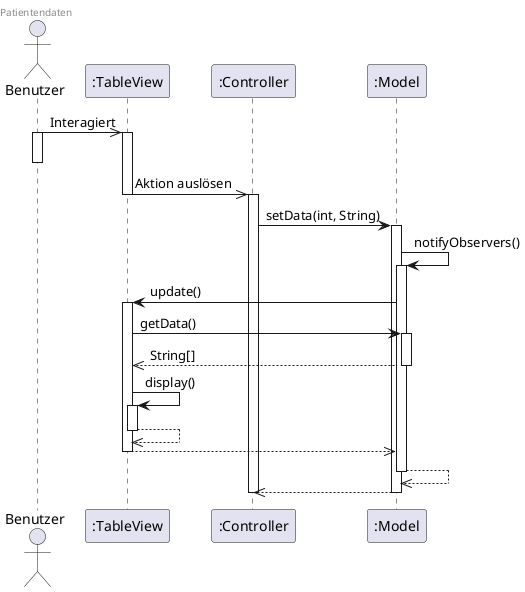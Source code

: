 @startuml
left header Patientendaten
actor Benutzer
participant ":TableView" as TableView
participant ":Controller" as Controller
participant ":Model" as Model
 
Benutzer ->> TableView : Interagiert
activate Benutzer
activate TableView
deactivate Benutzer
 
TableView ->> Controller : Aktion auslösen
deactivate TableView
activate Controller
 
Controller -> Model : setData(int, String)
activate Model
 
Model -> Model : notifyObservers()
activate Model
 
Model -> TableView : update()
activate TableView
 
TableView -> Model : getData()
activate Model
Model -->> TableView : String[]
deactivate Model
 
TableView -> TableView : display()
activate TableView
TableView -->> TableView
deactivate TableView
 
TableView -->> Model
deactivate TableView
 
Model -->> Model
deactivate Model
 
Model -->> Controller
deactivate Model
deactivate Controller
@enduml